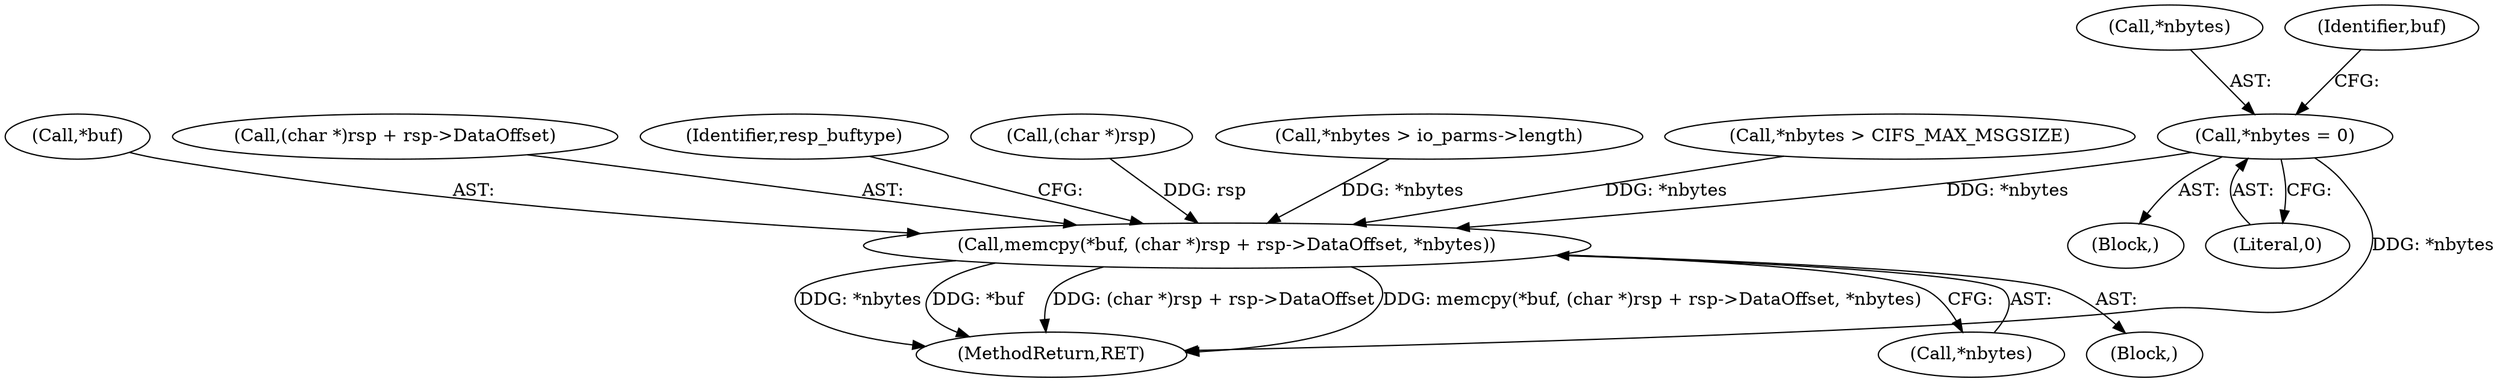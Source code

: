digraph "0_linux_088aaf17aa79300cab14dbee2569c58cfafd7d6e@pointer" {
"1000340" [label="(Call,*nbytes = 0)"];
"1000348" [label="(Call,memcpy(*buf, (char *)rsp + rsp->DataOffset, *nbytes))"];
"1000341" [label="(Call,*nbytes)"];
"1000346" [label="(Identifier,buf)"];
"1000327" [label="(Block,)"];
"1000349" [label="(Call,*buf)"];
"1000348" [label="(Call,memcpy(*buf, (char *)rsp + rsp->DataOffset, *nbytes))"];
"1000343" [label="(Literal,0)"];
"1000351" [label="(Call,(char *)rsp + rsp->DataOffset)"];
"1000361" [label="(Identifier,resp_buftype)"];
"1000352" [label="(Call,(char *)rsp)"];
"1000321" [label="(Call,*nbytes > io_parms->length)"];
"1000396" [label="(MethodReturn,RET)"];
"1000358" [label="(Call,*nbytes)"];
"1000340" [label="(Call,*nbytes = 0)"];
"1000317" [label="(Call,*nbytes > CIFS_MAX_MSGSIZE)"];
"1000347" [label="(Block,)"];
"1000340" -> "1000327"  [label="AST: "];
"1000340" -> "1000343"  [label="CFG: "];
"1000341" -> "1000340"  [label="AST: "];
"1000343" -> "1000340"  [label="AST: "];
"1000346" -> "1000340"  [label="CFG: "];
"1000340" -> "1000396"  [label="DDG: *nbytes"];
"1000340" -> "1000348"  [label="DDG: *nbytes"];
"1000348" -> "1000347"  [label="AST: "];
"1000348" -> "1000358"  [label="CFG: "];
"1000349" -> "1000348"  [label="AST: "];
"1000351" -> "1000348"  [label="AST: "];
"1000358" -> "1000348"  [label="AST: "];
"1000361" -> "1000348"  [label="CFG: "];
"1000348" -> "1000396"  [label="DDG: *buf"];
"1000348" -> "1000396"  [label="DDG: (char *)rsp + rsp->DataOffset"];
"1000348" -> "1000396"  [label="DDG: memcpy(*buf, (char *)rsp + rsp->DataOffset, *nbytes)"];
"1000348" -> "1000396"  [label="DDG: *nbytes"];
"1000352" -> "1000348"  [label="DDG: rsp"];
"1000317" -> "1000348"  [label="DDG: *nbytes"];
"1000321" -> "1000348"  [label="DDG: *nbytes"];
}
